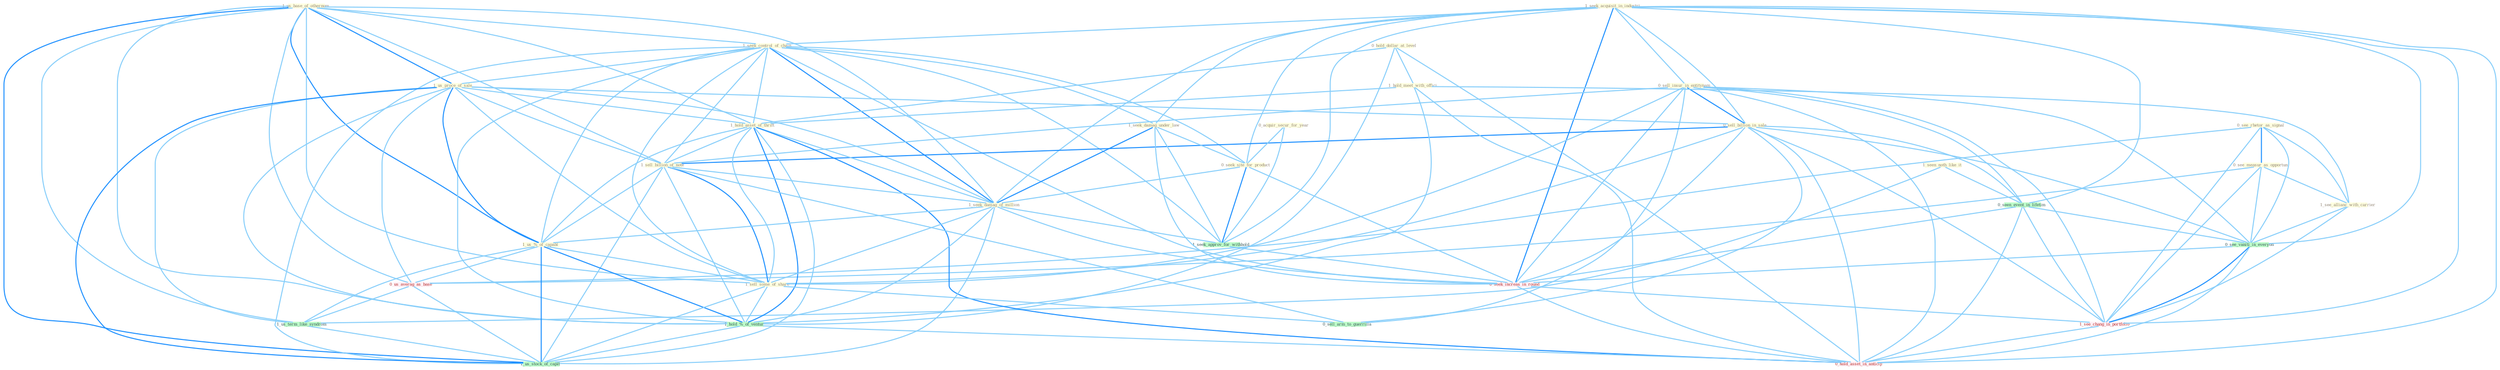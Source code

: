 Graph G{ 
    node
    [shape=polygon,style=filled,width=.5,height=.06,color="#BDFCC9",fixedsize=true,fontsize=4,
    fontcolor="#2f4f4f"];
    {node
    [color="#ffffe0", fontcolor="#8b7d6b"] "1_us_base_of_othernum " "1_seek_acquisit_in_industri " "1_seek_control_of_chain " "1_seen_noth_like_it " "0_hold_dollar_at_level " "0_sell_insur_in_entitynam " "1_us_proce_of_sale " "0_sell_billion_in_sale " "0_see_rhetor_as_signal " "1_hold_meet_with_offici " "0_see_measur_as_opportun " "1_see_allianc_with_carrier " "1_seek_damag_under_law " "1_hold_asset_of_thrift " "0_acquir_secur_for_year " "1_sell_billion_of_note " "0_seek_site_for_product " "1_seek_damag_of_million " "1_us_%_of_capabl " "1_sell_some_of_share "}
{node [color="#fff0f5", fontcolor="#b22222"] "0_us_averag_as_base " "0_seek_increas_in_round " "1_see_chang_in_portfolio " "0_hold_asset_in_anticip "}
edge [color="#B0E2FF"];

	"1_us_base_of_othernum " -- "1_seek_control_of_chain " [w="1", color="#87cefa" ];
	"1_us_base_of_othernum " -- "1_us_proce_of_sale " [w="2", color="#1e90ff" , len=0.8];
	"1_us_base_of_othernum " -- "1_hold_asset_of_thrift " [w="1", color="#87cefa" ];
	"1_us_base_of_othernum " -- "1_sell_billion_of_note " [w="1", color="#87cefa" ];
	"1_us_base_of_othernum " -- "1_seek_damag_of_million " [w="1", color="#87cefa" ];
	"1_us_base_of_othernum " -- "1_us_%_of_capabl " [w="2", color="#1e90ff" , len=0.8];
	"1_us_base_of_othernum " -- "1_sell_some_of_share " [w="1", color="#87cefa" ];
	"1_us_base_of_othernum " -- "0_us_averag_as_base " [w="1", color="#87cefa" ];
	"1_us_base_of_othernum " -- "1_us_term_like_syndrom " [w="1", color="#87cefa" ];
	"1_us_base_of_othernum " -- "1_hold_%_of_ventur " [w="1", color="#87cefa" ];
	"1_us_base_of_othernum " -- "1_us_stock_of_capit " [w="2", color="#1e90ff" , len=0.8];
	"1_seek_acquisit_in_industri " -- "1_seek_control_of_chain " [w="1", color="#87cefa" ];
	"1_seek_acquisit_in_industri " -- "0_sell_insur_in_entitynam " [w="1", color="#87cefa" ];
	"1_seek_acquisit_in_industri " -- "0_sell_billion_in_sale " [w="1", color="#87cefa" ];
	"1_seek_acquisit_in_industri " -- "1_seek_damag_under_law " [w="1", color="#87cefa" ];
	"1_seek_acquisit_in_industri " -- "0_seek_site_for_product " [w="1", color="#87cefa" ];
	"1_seek_acquisit_in_industri " -- "1_seek_damag_of_million " [w="1", color="#87cefa" ];
	"1_seek_acquisit_in_industri " -- "0_seen_event_in_lifetim " [w="1", color="#87cefa" ];
	"1_seek_acquisit_in_industri " -- "1_seek_approv_for_withhold " [w="1", color="#87cefa" ];
	"1_seek_acquisit_in_industri " -- "0_see_vaniti_in_everyon " [w="1", color="#87cefa" ];
	"1_seek_acquisit_in_industri " -- "0_seek_increas_in_round " [w="2", color="#1e90ff" , len=0.8];
	"1_seek_acquisit_in_industri " -- "1_see_chang_in_portfolio " [w="1", color="#87cefa" ];
	"1_seek_acquisit_in_industri " -- "0_hold_asset_in_anticip " [w="1", color="#87cefa" ];
	"1_seek_control_of_chain " -- "1_us_proce_of_sale " [w="1", color="#87cefa" ];
	"1_seek_control_of_chain " -- "1_seek_damag_under_law " [w="1", color="#87cefa" ];
	"1_seek_control_of_chain " -- "1_hold_asset_of_thrift " [w="1", color="#87cefa" ];
	"1_seek_control_of_chain " -- "1_sell_billion_of_note " [w="1", color="#87cefa" ];
	"1_seek_control_of_chain " -- "0_seek_site_for_product " [w="1", color="#87cefa" ];
	"1_seek_control_of_chain " -- "1_seek_damag_of_million " [w="2", color="#1e90ff" , len=0.8];
	"1_seek_control_of_chain " -- "1_us_%_of_capabl " [w="1", color="#87cefa" ];
	"1_seek_control_of_chain " -- "1_sell_some_of_share " [w="1", color="#87cefa" ];
	"1_seek_control_of_chain " -- "1_seek_approv_for_withhold " [w="1", color="#87cefa" ];
	"1_seek_control_of_chain " -- "1_hold_%_of_ventur " [w="1", color="#87cefa" ];
	"1_seek_control_of_chain " -- "0_seek_increas_in_round " [w="1", color="#87cefa" ];
	"1_seek_control_of_chain " -- "1_us_stock_of_capit " [w="1", color="#87cefa" ];
	"1_seen_noth_like_it " -- "0_seen_event_in_lifetim " [w="1", color="#87cefa" ];
	"1_seen_noth_like_it " -- "1_us_term_like_syndrom " [w="1", color="#87cefa" ];
	"0_hold_dollar_at_level " -- "1_hold_meet_with_offici " [w="1", color="#87cefa" ];
	"0_hold_dollar_at_level " -- "1_hold_asset_of_thrift " [w="1", color="#87cefa" ];
	"0_hold_dollar_at_level " -- "1_hold_%_of_ventur " [w="1", color="#87cefa" ];
	"0_hold_dollar_at_level " -- "0_hold_asset_in_anticip " [w="1", color="#87cefa" ];
	"0_sell_insur_in_entitynam " -- "0_sell_billion_in_sale " [w="2", color="#1e90ff" , len=0.8];
	"0_sell_insur_in_entitynam " -- "1_sell_billion_of_note " [w="1", color="#87cefa" ];
	"0_sell_insur_in_entitynam " -- "1_sell_some_of_share " [w="1", color="#87cefa" ];
	"0_sell_insur_in_entitynam " -- "0_seen_event_in_lifetim " [w="1", color="#87cefa" ];
	"0_sell_insur_in_entitynam " -- "0_see_vaniti_in_everyon " [w="1", color="#87cefa" ];
	"0_sell_insur_in_entitynam " -- "0_sell_arm_to_guerrilla " [w="1", color="#87cefa" ];
	"0_sell_insur_in_entitynam " -- "0_seek_increas_in_round " [w="1", color="#87cefa" ];
	"0_sell_insur_in_entitynam " -- "1_see_chang_in_portfolio " [w="1", color="#87cefa" ];
	"0_sell_insur_in_entitynam " -- "0_hold_asset_in_anticip " [w="1", color="#87cefa" ];
	"1_us_proce_of_sale " -- "0_sell_billion_in_sale " [w="1", color="#87cefa" ];
	"1_us_proce_of_sale " -- "1_hold_asset_of_thrift " [w="1", color="#87cefa" ];
	"1_us_proce_of_sale " -- "1_sell_billion_of_note " [w="1", color="#87cefa" ];
	"1_us_proce_of_sale " -- "1_seek_damag_of_million " [w="1", color="#87cefa" ];
	"1_us_proce_of_sale " -- "1_us_%_of_capabl " [w="2", color="#1e90ff" , len=0.8];
	"1_us_proce_of_sale " -- "1_sell_some_of_share " [w="1", color="#87cefa" ];
	"1_us_proce_of_sale " -- "0_us_averag_as_base " [w="1", color="#87cefa" ];
	"1_us_proce_of_sale " -- "1_us_term_like_syndrom " [w="1", color="#87cefa" ];
	"1_us_proce_of_sale " -- "1_hold_%_of_ventur " [w="1", color="#87cefa" ];
	"1_us_proce_of_sale " -- "1_us_stock_of_capit " [w="2", color="#1e90ff" , len=0.8];
	"0_sell_billion_in_sale " -- "1_sell_billion_of_note " [w="2", color="#1e90ff" , len=0.8];
	"0_sell_billion_in_sale " -- "1_sell_some_of_share " [w="1", color="#87cefa" ];
	"0_sell_billion_in_sale " -- "0_seen_event_in_lifetim " [w="1", color="#87cefa" ];
	"0_sell_billion_in_sale " -- "0_see_vaniti_in_everyon " [w="1", color="#87cefa" ];
	"0_sell_billion_in_sale " -- "0_sell_arm_to_guerrilla " [w="1", color="#87cefa" ];
	"0_sell_billion_in_sale " -- "0_seek_increas_in_round " [w="1", color="#87cefa" ];
	"0_sell_billion_in_sale " -- "1_see_chang_in_portfolio " [w="1", color="#87cefa" ];
	"0_sell_billion_in_sale " -- "0_hold_asset_in_anticip " [w="1", color="#87cefa" ];
	"0_see_rhetor_as_signal " -- "0_see_measur_as_opportun " [w="2", color="#1e90ff" , len=0.8];
	"0_see_rhetor_as_signal " -- "1_see_allianc_with_carrier " [w="1", color="#87cefa" ];
	"0_see_rhetor_as_signal " -- "0_us_averag_as_base " [w="1", color="#87cefa" ];
	"0_see_rhetor_as_signal " -- "0_see_vaniti_in_everyon " [w="1", color="#87cefa" ];
	"0_see_rhetor_as_signal " -- "1_see_chang_in_portfolio " [w="1", color="#87cefa" ];
	"1_hold_meet_with_offici " -- "1_see_allianc_with_carrier " [w="1", color="#87cefa" ];
	"1_hold_meet_with_offici " -- "1_hold_asset_of_thrift " [w="1", color="#87cefa" ];
	"1_hold_meet_with_offici " -- "1_hold_%_of_ventur " [w="1", color="#87cefa" ];
	"1_hold_meet_with_offici " -- "0_hold_asset_in_anticip " [w="1", color="#87cefa" ];
	"0_see_measur_as_opportun " -- "1_see_allianc_with_carrier " [w="1", color="#87cefa" ];
	"0_see_measur_as_opportun " -- "0_us_averag_as_base " [w="1", color="#87cefa" ];
	"0_see_measur_as_opportun " -- "0_see_vaniti_in_everyon " [w="1", color="#87cefa" ];
	"0_see_measur_as_opportun " -- "1_see_chang_in_portfolio " [w="1", color="#87cefa" ];
	"1_see_allianc_with_carrier " -- "0_see_vaniti_in_everyon " [w="1", color="#87cefa" ];
	"1_see_allianc_with_carrier " -- "1_see_chang_in_portfolio " [w="1", color="#87cefa" ];
	"1_seek_damag_under_law " -- "0_seek_site_for_product " [w="1", color="#87cefa" ];
	"1_seek_damag_under_law " -- "1_seek_damag_of_million " [w="2", color="#1e90ff" , len=0.8];
	"1_seek_damag_under_law " -- "1_seek_approv_for_withhold " [w="1", color="#87cefa" ];
	"1_seek_damag_under_law " -- "0_seek_increas_in_round " [w="1", color="#87cefa" ];
	"1_hold_asset_of_thrift " -- "1_sell_billion_of_note " [w="1", color="#87cefa" ];
	"1_hold_asset_of_thrift " -- "1_seek_damag_of_million " [w="1", color="#87cefa" ];
	"1_hold_asset_of_thrift " -- "1_us_%_of_capabl " [w="1", color="#87cefa" ];
	"1_hold_asset_of_thrift " -- "1_sell_some_of_share " [w="1", color="#87cefa" ];
	"1_hold_asset_of_thrift " -- "1_hold_%_of_ventur " [w="2", color="#1e90ff" , len=0.8];
	"1_hold_asset_of_thrift " -- "1_us_stock_of_capit " [w="1", color="#87cefa" ];
	"1_hold_asset_of_thrift " -- "0_hold_asset_in_anticip " [w="2", color="#1e90ff" , len=0.8];
	"0_acquir_secur_for_year " -- "0_seek_site_for_product " [w="1", color="#87cefa" ];
	"0_acquir_secur_for_year " -- "1_seek_approv_for_withhold " [w="1", color="#87cefa" ];
	"1_sell_billion_of_note " -- "1_seek_damag_of_million " [w="1", color="#87cefa" ];
	"1_sell_billion_of_note " -- "1_us_%_of_capabl " [w="1", color="#87cefa" ];
	"1_sell_billion_of_note " -- "1_sell_some_of_share " [w="2", color="#1e90ff" , len=0.8];
	"1_sell_billion_of_note " -- "1_hold_%_of_ventur " [w="1", color="#87cefa" ];
	"1_sell_billion_of_note " -- "0_sell_arm_to_guerrilla " [w="1", color="#87cefa" ];
	"1_sell_billion_of_note " -- "1_us_stock_of_capit " [w="1", color="#87cefa" ];
	"0_seek_site_for_product " -- "1_seek_damag_of_million " [w="1", color="#87cefa" ];
	"0_seek_site_for_product " -- "1_seek_approv_for_withhold " [w="2", color="#1e90ff" , len=0.8];
	"0_seek_site_for_product " -- "0_seek_increas_in_round " [w="1", color="#87cefa" ];
	"1_seek_damag_of_million " -- "1_us_%_of_capabl " [w="1", color="#87cefa" ];
	"1_seek_damag_of_million " -- "1_sell_some_of_share " [w="1", color="#87cefa" ];
	"1_seek_damag_of_million " -- "1_seek_approv_for_withhold " [w="1", color="#87cefa" ];
	"1_seek_damag_of_million " -- "1_hold_%_of_ventur " [w="1", color="#87cefa" ];
	"1_seek_damag_of_million " -- "0_seek_increas_in_round " [w="1", color="#87cefa" ];
	"1_seek_damag_of_million " -- "1_us_stock_of_capit " [w="1", color="#87cefa" ];
	"1_us_%_of_capabl " -- "1_sell_some_of_share " [w="1", color="#87cefa" ];
	"1_us_%_of_capabl " -- "0_us_averag_as_base " [w="1", color="#87cefa" ];
	"1_us_%_of_capabl " -- "1_us_term_like_syndrom " [w="1", color="#87cefa" ];
	"1_us_%_of_capabl " -- "1_hold_%_of_ventur " [w="2", color="#1e90ff" , len=0.8];
	"1_us_%_of_capabl " -- "1_us_stock_of_capit " [w="2", color="#1e90ff" , len=0.8];
	"1_sell_some_of_share " -- "1_hold_%_of_ventur " [w="1", color="#87cefa" ];
	"1_sell_some_of_share " -- "0_sell_arm_to_guerrilla " [w="1", color="#87cefa" ];
	"1_sell_some_of_share " -- "1_us_stock_of_capit " [w="1", color="#87cefa" ];
	"0_seen_event_in_lifetim " -- "0_see_vaniti_in_everyon " [w="1", color="#87cefa" ];
	"0_seen_event_in_lifetim " -- "0_seek_increas_in_round " [w="1", color="#87cefa" ];
	"0_seen_event_in_lifetim " -- "1_see_chang_in_portfolio " [w="1", color="#87cefa" ];
	"0_seen_event_in_lifetim " -- "0_hold_asset_in_anticip " [w="1", color="#87cefa" ];
	"0_us_averag_as_base " -- "1_us_term_like_syndrom " [w="1", color="#87cefa" ];
	"0_us_averag_as_base " -- "1_us_stock_of_capit " [w="1", color="#87cefa" ];
	"1_us_term_like_syndrom " -- "1_us_stock_of_capit " [w="1", color="#87cefa" ];
	"1_seek_approv_for_withhold " -- "0_seek_increas_in_round " [w="1", color="#87cefa" ];
	"1_hold_%_of_ventur " -- "1_us_stock_of_capit " [w="1", color="#87cefa" ];
	"1_hold_%_of_ventur " -- "0_hold_asset_in_anticip " [w="1", color="#87cefa" ];
	"0_see_vaniti_in_everyon " -- "0_seek_increas_in_round " [w="1", color="#87cefa" ];
	"0_see_vaniti_in_everyon " -- "1_see_chang_in_portfolio " [w="2", color="#1e90ff" , len=0.8];
	"0_see_vaniti_in_everyon " -- "0_hold_asset_in_anticip " [w="1", color="#87cefa" ];
	"0_seek_increas_in_round " -- "1_see_chang_in_portfolio " [w="1", color="#87cefa" ];
	"0_seek_increas_in_round " -- "0_hold_asset_in_anticip " [w="1", color="#87cefa" ];
	"1_see_chang_in_portfolio " -- "0_hold_asset_in_anticip " [w="1", color="#87cefa" ];
}